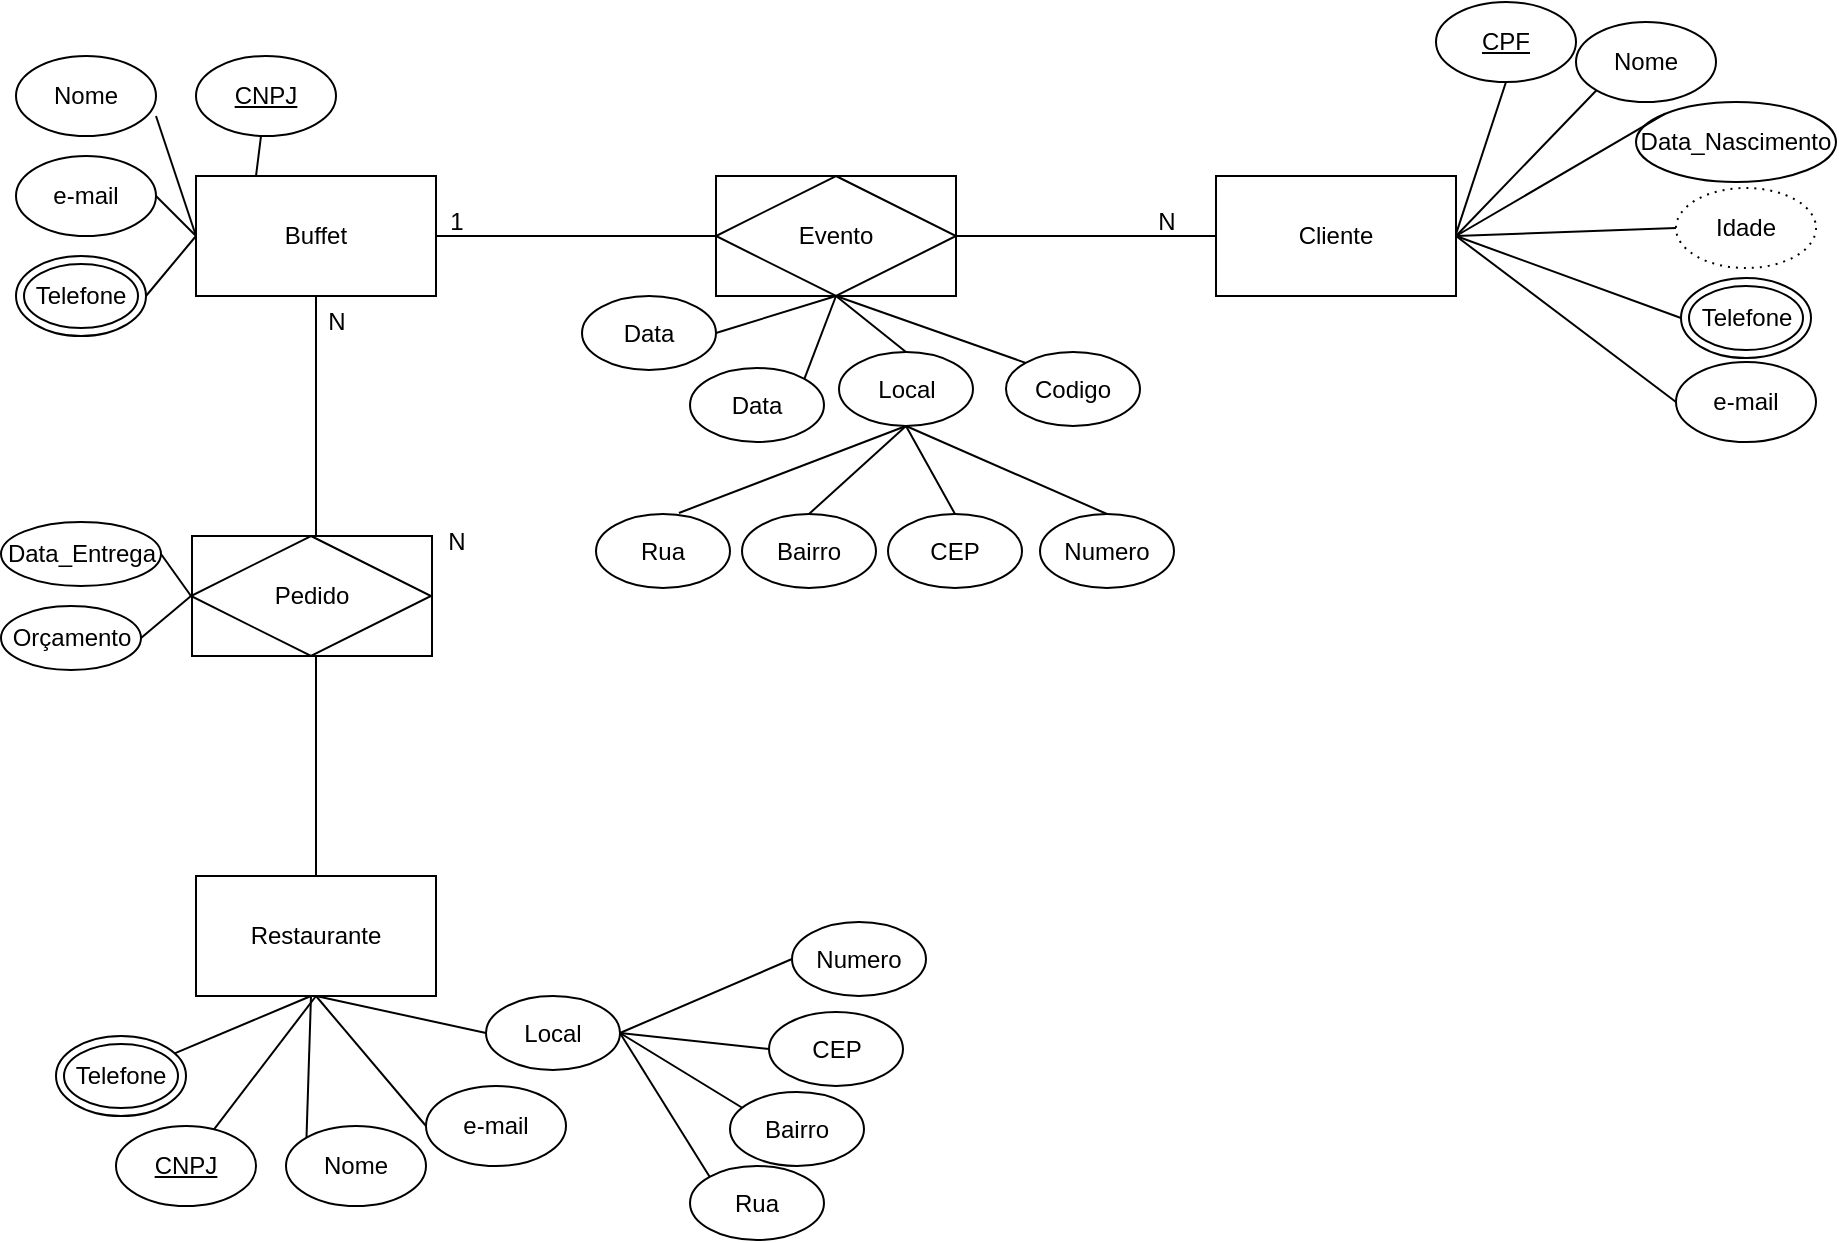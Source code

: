 <mxfile version="24.7.16">
  <diagram id="C5RBs43oDa-KdzZeNtuy" name="Page-1">
    <mxGraphModel dx="1711" dy="722" grid="1" gridSize="10" guides="1" tooltips="1" connect="1" arrows="1" fold="1" page="1" pageScale="1" pageWidth="827" pageHeight="1169" math="0" shadow="0">
      <root>
        <mxCell id="WIyWlLk6GJQsqaUBKTNV-0" />
        <mxCell id="WIyWlLk6GJQsqaUBKTNV-1" parent="WIyWlLk6GJQsqaUBKTNV-0" />
        <mxCell id="7FeUFQ00j9n59iYdiS9X-0" value="Buffet" style="rounded=0;whiteSpace=wrap;html=1;" vertex="1" parent="WIyWlLk6GJQsqaUBKTNV-1">
          <mxGeometry x="100" y="110" width="120" height="60" as="geometry" />
        </mxCell>
        <mxCell id="7FeUFQ00j9n59iYdiS9X-1" value="Cliente" style="rounded=0;whiteSpace=wrap;html=1;" vertex="1" parent="WIyWlLk6GJQsqaUBKTNV-1">
          <mxGeometry x="610" y="110" width="120" height="60" as="geometry" />
        </mxCell>
        <mxCell id="7FeUFQ00j9n59iYdiS9X-2" value="Restaurante" style="rounded=0;whiteSpace=wrap;html=1;" vertex="1" parent="WIyWlLk6GJQsqaUBKTNV-1">
          <mxGeometry x="100" y="460" width="120" height="60" as="geometry" />
        </mxCell>
        <mxCell id="7FeUFQ00j9n59iYdiS9X-7" value="" style="endArrow=none;html=1;rounded=0;exitX=1;exitY=0.5;exitDx=0;exitDy=0;" edge="1" parent="WIyWlLk6GJQsqaUBKTNV-1" source="7FeUFQ00j9n59iYdiS9X-0" target="7FeUFQ00j9n59iYdiS9X-1">
          <mxGeometry width="50" height="50" relative="1" as="geometry">
            <mxPoint x="300" y="170" as="sourcePoint" />
            <mxPoint x="350" y="120" as="targetPoint" />
          </mxGeometry>
        </mxCell>
        <mxCell id="7FeUFQ00j9n59iYdiS9X-8" value="N" style="text;html=1;align=center;verticalAlign=middle;resizable=0;points=[];autosize=1;strokeColor=none;fillColor=none;" vertex="1" parent="WIyWlLk6GJQsqaUBKTNV-1">
          <mxGeometry x="570" y="118" width="30" height="30" as="geometry" />
        </mxCell>
        <mxCell id="7FeUFQ00j9n59iYdiS9X-9" value="1" style="text;html=1;align=center;verticalAlign=middle;resizable=0;points=[];autosize=1;strokeColor=none;fillColor=none;" vertex="1" parent="WIyWlLk6GJQsqaUBKTNV-1">
          <mxGeometry x="215" y="118" width="30" height="30" as="geometry" />
        </mxCell>
        <mxCell id="7FeUFQ00j9n59iYdiS9X-10" value="N" style="text;html=1;align=center;verticalAlign=middle;resizable=0;points=[];autosize=1;strokeColor=none;fillColor=none;" vertex="1" parent="WIyWlLk6GJQsqaUBKTNV-1">
          <mxGeometry x="155" y="168" width="30" height="30" as="geometry" />
        </mxCell>
        <mxCell id="7FeUFQ00j9n59iYdiS9X-11" value="N" style="text;html=1;align=center;verticalAlign=middle;resizable=0;points=[];autosize=1;strokeColor=none;fillColor=none;" vertex="1" parent="WIyWlLk6GJQsqaUBKTNV-1">
          <mxGeometry x="215" y="278" width="30" height="30" as="geometry" />
        </mxCell>
        <mxCell id="7FeUFQ00j9n59iYdiS9X-12" value="Nome" style="ellipse;whiteSpace=wrap;html=1;" vertex="1" parent="WIyWlLk6GJQsqaUBKTNV-1">
          <mxGeometry x="10" y="50" width="70" height="40" as="geometry" />
        </mxCell>
        <mxCell id="7FeUFQ00j9n59iYdiS9X-14" value="e-mail" style="ellipse;whiteSpace=wrap;html=1;" vertex="1" parent="WIyWlLk6GJQsqaUBKTNV-1">
          <mxGeometry x="10" y="100" width="70" height="40" as="geometry" />
        </mxCell>
        <mxCell id="7FeUFQ00j9n59iYdiS9X-16" value="Telefone" style="ellipse;shape=doubleEllipse;whiteSpace=wrap;html=1;" vertex="1" parent="WIyWlLk6GJQsqaUBKTNV-1">
          <mxGeometry x="10" y="150" width="65" height="40" as="geometry" />
        </mxCell>
        <mxCell id="7FeUFQ00j9n59iYdiS9X-17" value="&lt;u&gt;CNPJ&lt;/u&gt;" style="ellipse;whiteSpace=wrap;html=1;" vertex="1" parent="WIyWlLk6GJQsqaUBKTNV-1">
          <mxGeometry x="60" y="585" width="70" height="40" as="geometry" />
        </mxCell>
        <mxCell id="7FeUFQ00j9n59iYdiS9X-18" value="e-mail" style="ellipse;whiteSpace=wrap;html=1;" vertex="1" parent="WIyWlLk6GJQsqaUBKTNV-1">
          <mxGeometry x="215" y="565" width="70" height="40" as="geometry" />
        </mxCell>
        <mxCell id="7FeUFQ00j9n59iYdiS9X-19" value="Telefone" style="ellipse;shape=doubleEllipse;whiteSpace=wrap;html=1;" vertex="1" parent="WIyWlLk6GJQsqaUBKTNV-1">
          <mxGeometry x="30" y="540" width="65" height="40" as="geometry" />
        </mxCell>
        <mxCell id="7FeUFQ00j9n59iYdiS9X-20" value="&lt;u&gt;CNPJ&lt;/u&gt;" style="ellipse;whiteSpace=wrap;html=1;" vertex="1" parent="WIyWlLk6GJQsqaUBKTNV-1">
          <mxGeometry x="100" y="50" width="70" height="40" as="geometry" />
        </mxCell>
        <mxCell id="7FeUFQ00j9n59iYdiS9X-21" value="Nome" style="ellipse;whiteSpace=wrap;html=1;" vertex="1" parent="WIyWlLk6GJQsqaUBKTNV-1">
          <mxGeometry x="145" y="585" width="70" height="40" as="geometry" />
        </mxCell>
        <mxCell id="7FeUFQ00j9n59iYdiS9X-22" value="Nome" style="ellipse;whiteSpace=wrap;html=1;" vertex="1" parent="WIyWlLk6GJQsqaUBKTNV-1">
          <mxGeometry x="790" y="33" width="70" height="40" as="geometry" />
        </mxCell>
        <mxCell id="7FeUFQ00j9n59iYdiS9X-23" value="e-mail" style="ellipse;whiteSpace=wrap;html=1;" vertex="1" parent="WIyWlLk6GJQsqaUBKTNV-1">
          <mxGeometry x="840" y="203" width="70" height="40" as="geometry" />
        </mxCell>
        <mxCell id="7FeUFQ00j9n59iYdiS9X-24" value="Telefone" style="ellipse;shape=doubleEllipse;whiteSpace=wrap;html=1;" vertex="1" parent="WIyWlLk6GJQsqaUBKTNV-1">
          <mxGeometry x="842.5" y="161" width="65" height="40" as="geometry" />
        </mxCell>
        <mxCell id="7FeUFQ00j9n59iYdiS9X-25" value="&lt;u&gt;CPF&lt;/u&gt;" style="ellipse;whiteSpace=wrap;html=1;" vertex="1" parent="WIyWlLk6GJQsqaUBKTNV-1">
          <mxGeometry x="720" y="23" width="70" height="40" as="geometry" />
        </mxCell>
        <mxCell id="7FeUFQ00j9n59iYdiS9X-26" value="Data_Nascimento" style="ellipse;whiteSpace=wrap;html=1;" vertex="1" parent="WIyWlLk6GJQsqaUBKTNV-1">
          <mxGeometry x="820" y="73" width="100" height="40" as="geometry" />
        </mxCell>
        <mxCell id="7FeUFQ00j9n59iYdiS9X-29" value="" style="endArrow=none;html=1;rounded=0;exitX=0.25;exitY=0;exitDx=0;exitDy=0;" edge="1" parent="WIyWlLk6GJQsqaUBKTNV-1" source="7FeUFQ00j9n59iYdiS9X-0" target="7FeUFQ00j9n59iYdiS9X-20">
          <mxGeometry width="50" height="50" relative="1" as="geometry">
            <mxPoint y="260" as="sourcePoint" />
            <mxPoint x="50" y="210" as="targetPoint" />
          </mxGeometry>
        </mxCell>
        <mxCell id="7FeUFQ00j9n59iYdiS9X-30" value="" style="endArrow=none;html=1;rounded=0;exitX=0;exitY=0.5;exitDx=0;exitDy=0;entryX=1;entryY=0.75;entryDx=0;entryDy=0;entryPerimeter=0;" edge="1" parent="WIyWlLk6GJQsqaUBKTNV-1" source="7FeUFQ00j9n59iYdiS9X-0" target="7FeUFQ00j9n59iYdiS9X-12">
          <mxGeometry width="50" height="50" relative="1" as="geometry">
            <mxPoint x="140" y="120" as="sourcePoint" />
            <mxPoint x="143" y="100" as="targetPoint" />
          </mxGeometry>
        </mxCell>
        <mxCell id="7FeUFQ00j9n59iYdiS9X-31" value="" style="endArrow=none;html=1;rounded=0;exitX=0;exitY=0.5;exitDx=0;exitDy=0;entryX=1;entryY=0.5;entryDx=0;entryDy=0;" edge="1" parent="WIyWlLk6GJQsqaUBKTNV-1" source="7FeUFQ00j9n59iYdiS9X-0" target="7FeUFQ00j9n59iYdiS9X-14">
          <mxGeometry width="50" height="50" relative="1" as="geometry">
            <mxPoint x="110" y="150" as="sourcePoint" />
            <mxPoint x="90" y="90" as="targetPoint" />
          </mxGeometry>
        </mxCell>
        <mxCell id="7FeUFQ00j9n59iYdiS9X-32" value="" style="endArrow=none;html=1;rounded=0;exitX=0;exitY=0.5;exitDx=0;exitDy=0;entryX=1;entryY=0.5;entryDx=0;entryDy=0;" edge="1" parent="WIyWlLk6GJQsqaUBKTNV-1" source="7FeUFQ00j9n59iYdiS9X-0" target="7FeUFQ00j9n59iYdiS9X-16">
          <mxGeometry width="50" height="50" relative="1" as="geometry">
            <mxPoint x="110" y="150" as="sourcePoint" />
            <mxPoint x="90" y="130" as="targetPoint" />
          </mxGeometry>
        </mxCell>
        <mxCell id="7FeUFQ00j9n59iYdiS9X-33" value="" style="endArrow=none;html=1;rounded=0;entryX=0.5;entryY=1;entryDx=0;entryDy=0;exitX=1.001;exitY=0.478;exitDx=0;exitDy=0;exitPerimeter=0;" edge="1" parent="WIyWlLk6GJQsqaUBKTNV-1" source="7FeUFQ00j9n59iYdiS9X-1" target="7FeUFQ00j9n59iYdiS9X-25">
          <mxGeometry width="50" height="50" relative="1" as="geometry">
            <mxPoint x="730" y="140" as="sourcePoint" />
            <mxPoint x="260" y="143" as="targetPoint" />
            <Array as="points" />
          </mxGeometry>
        </mxCell>
        <mxCell id="7FeUFQ00j9n59iYdiS9X-34" value="" style="endArrow=none;html=1;rounded=0;exitX=1;exitY=0.5;exitDx=0;exitDy=0;entryX=0;entryY=1;entryDx=0;entryDy=0;" edge="1" parent="WIyWlLk6GJQsqaUBKTNV-1" source="7FeUFQ00j9n59iYdiS9X-1" target="7FeUFQ00j9n59iYdiS9X-22">
          <mxGeometry width="50" height="50" relative="1" as="geometry">
            <mxPoint x="710" y="123" as="sourcePoint" />
            <mxPoint x="725" y="83" as="targetPoint" />
            <Array as="points" />
          </mxGeometry>
        </mxCell>
        <mxCell id="7FeUFQ00j9n59iYdiS9X-35" value="" style="endArrow=none;html=1;rounded=0;exitX=1;exitY=0.5;exitDx=0;exitDy=0;entryX=0;entryY=0;entryDx=0;entryDy=0;" edge="1" parent="WIyWlLk6GJQsqaUBKTNV-1" source="7FeUFQ00j9n59iYdiS9X-1" target="7FeUFQ00j9n59iYdiS9X-26">
          <mxGeometry width="50" height="50" relative="1" as="geometry">
            <mxPoint x="740" y="153" as="sourcePoint" />
            <mxPoint x="790" y="77" as="targetPoint" />
            <Array as="points" />
          </mxGeometry>
        </mxCell>
        <mxCell id="7FeUFQ00j9n59iYdiS9X-36" value="" style="endArrow=none;html=1;rounded=0;entryX=0;entryY=0.5;entryDx=0;entryDy=0;exitX=1;exitY=0.5;exitDx=0;exitDy=0;" edge="1" parent="WIyWlLk6GJQsqaUBKTNV-1" source="7FeUFQ00j9n59iYdiS9X-1" target="7FeUFQ00j9n59iYdiS9X-24">
          <mxGeometry width="50" height="50" relative="1" as="geometry">
            <mxPoint x="730" y="140" as="sourcePoint" />
            <mxPoint x="775" y="199" as="targetPoint" />
            <Array as="points" />
          </mxGeometry>
        </mxCell>
        <mxCell id="7FeUFQ00j9n59iYdiS9X-37" value="" style="endArrow=none;html=1;rounded=0;entryX=0;entryY=0.5;entryDx=0;entryDy=0;exitX=1;exitY=0.5;exitDx=0;exitDy=0;" edge="1" parent="WIyWlLk6GJQsqaUBKTNV-1" source="7FeUFQ00j9n59iYdiS9X-1" target="7FeUFQ00j9n59iYdiS9X-23">
          <mxGeometry width="50" height="50" relative="1" as="geometry">
            <mxPoint x="730" y="143" as="sourcePoint" />
            <mxPoint x="780" y="163" as="targetPoint" />
            <Array as="points" />
          </mxGeometry>
        </mxCell>
        <mxCell id="7FeUFQ00j9n59iYdiS9X-38" value="" style="endArrow=none;html=1;rounded=0;entryX=0;entryY=0;entryDx=0;entryDy=0;" edge="1" parent="WIyWlLk6GJQsqaUBKTNV-1" target="7FeUFQ00j9n59iYdiS9X-21">
          <mxGeometry width="50" height="50" relative="1" as="geometry">
            <mxPoint x="157.5" y="520" as="sourcePoint" />
            <mxPoint x="472.5" y="386" as="targetPoint" />
            <Array as="points" />
          </mxGeometry>
        </mxCell>
        <mxCell id="7FeUFQ00j9n59iYdiS9X-39" value="" style="endArrow=none;html=1;rounded=0;" edge="1" parent="WIyWlLk6GJQsqaUBKTNV-1" target="7FeUFQ00j9n59iYdiS9X-19">
          <mxGeometry width="50" height="50" relative="1" as="geometry">
            <mxPoint x="157.5" y="520" as="sourcePoint" />
            <mxPoint x="241.5" y="500" as="targetPoint" />
            <Array as="points" />
          </mxGeometry>
        </mxCell>
        <mxCell id="7FeUFQ00j9n59iYdiS9X-40" value="" style="endArrow=none;html=1;rounded=0;exitX=0.5;exitY=1;exitDx=0;exitDy=0;entryX=0;entryY=0.5;entryDx=0;entryDy=0;" edge="1" parent="WIyWlLk6GJQsqaUBKTNV-1" source="7FeUFQ00j9n59iYdiS9X-2" target="7FeUFQ00j9n59iYdiS9X-18">
          <mxGeometry width="50" height="50" relative="1" as="geometry">
            <mxPoint x="237.5" y="510" as="sourcePoint" />
            <mxPoint x="251.5" y="510" as="targetPoint" />
            <Array as="points" />
          </mxGeometry>
        </mxCell>
        <mxCell id="7FeUFQ00j9n59iYdiS9X-41" value="" style="endArrow=none;html=1;rounded=0;exitX=0.5;exitY=1;exitDx=0;exitDy=0;" edge="1" parent="WIyWlLk6GJQsqaUBKTNV-1" source="7FeUFQ00j9n59iYdiS9X-2" target="7FeUFQ00j9n59iYdiS9X-17">
          <mxGeometry width="50" height="50" relative="1" as="geometry">
            <mxPoint x="217.5" y="493" as="sourcePoint" />
            <mxPoint x="267.5" y="493" as="targetPoint" />
            <Array as="points" />
          </mxGeometry>
        </mxCell>
        <mxCell id="7FeUFQ00j9n59iYdiS9X-42" value="Idade" style="ellipse;whiteSpace=wrap;html=1;dashed=1;html=1;dashPattern=1 3;" vertex="1" parent="WIyWlLk6GJQsqaUBKTNV-1">
          <mxGeometry x="840" y="116" width="70" height="40" as="geometry" />
        </mxCell>
        <mxCell id="7FeUFQ00j9n59iYdiS9X-43" value="" style="endArrow=none;html=1;rounded=0;exitX=1;exitY=0.5;exitDx=0;exitDy=0;entryX=0;entryY=0.5;entryDx=0;entryDy=0;" edge="1" parent="WIyWlLk6GJQsqaUBKTNV-1" source="7FeUFQ00j9n59iYdiS9X-1" target="7FeUFQ00j9n59iYdiS9X-42">
          <mxGeometry width="50" height="50" relative="1" as="geometry">
            <mxPoint x="740" y="153" as="sourcePoint" />
            <mxPoint x="795" y="189" as="targetPoint" />
            <Array as="points" />
          </mxGeometry>
        </mxCell>
        <mxCell id="7FeUFQ00j9n59iYdiS9X-47" value="" style="rounded=0;whiteSpace=wrap;html=1;" vertex="1" parent="WIyWlLk6GJQsqaUBKTNV-1">
          <mxGeometry x="360" y="110" width="120" height="60" as="geometry" />
        </mxCell>
        <mxCell id="7FeUFQ00j9n59iYdiS9X-48" value="Evento" style="rhombus;whiteSpace=wrap;html=1;" vertex="1" parent="WIyWlLk6GJQsqaUBKTNV-1">
          <mxGeometry x="360" y="110" width="120" height="60" as="geometry" />
        </mxCell>
        <mxCell id="7FeUFQ00j9n59iYdiS9X-49" value="Data" style="ellipse;whiteSpace=wrap;html=1;" vertex="1" parent="WIyWlLk6GJQsqaUBKTNV-1">
          <mxGeometry x="347" y="206" width="67" height="37" as="geometry" />
        </mxCell>
        <mxCell id="7FeUFQ00j9n59iYdiS9X-50" value="Local" style="ellipse;whiteSpace=wrap;html=1;" vertex="1" parent="WIyWlLk6GJQsqaUBKTNV-1">
          <mxGeometry x="421.5" y="198" width="67" height="37" as="geometry" />
        </mxCell>
        <mxCell id="7FeUFQ00j9n59iYdiS9X-51" value="Codigo" style="ellipse;whiteSpace=wrap;html=1;" vertex="1" parent="WIyWlLk6GJQsqaUBKTNV-1">
          <mxGeometry x="505" y="198" width="67" height="37" as="geometry" />
        </mxCell>
        <mxCell id="7FeUFQ00j9n59iYdiS9X-52" value="Rua" style="ellipse;whiteSpace=wrap;html=1;" vertex="1" parent="WIyWlLk6GJQsqaUBKTNV-1">
          <mxGeometry x="300" y="279" width="67" height="37" as="geometry" />
        </mxCell>
        <mxCell id="7FeUFQ00j9n59iYdiS9X-53" value="Bairro" style="ellipse;whiteSpace=wrap;html=1;" vertex="1" parent="WIyWlLk6GJQsqaUBKTNV-1">
          <mxGeometry x="373" y="279" width="67" height="37" as="geometry" />
        </mxCell>
        <mxCell id="7FeUFQ00j9n59iYdiS9X-54" value="" style="endArrow=none;html=1;rounded=0;exitX=1;exitY=0;exitDx=0;exitDy=0;" edge="1" parent="WIyWlLk6GJQsqaUBKTNV-1" source="7FeUFQ00j9n59iYdiS9X-49">
          <mxGeometry width="50" height="50" relative="1" as="geometry">
            <mxPoint x="370" y="220" as="sourcePoint" />
            <mxPoint x="420" y="170" as="targetPoint" />
          </mxGeometry>
        </mxCell>
        <mxCell id="7FeUFQ00j9n59iYdiS9X-55" value="" style="endArrow=none;html=1;rounded=0;exitX=0.5;exitY=0;exitDx=0;exitDy=0;" edge="1" parent="WIyWlLk6GJQsqaUBKTNV-1" source="7FeUFQ00j9n59iYdiS9X-50">
          <mxGeometry width="50" height="50" relative="1" as="geometry">
            <mxPoint x="410" y="240" as="sourcePoint" />
            <mxPoint x="420" y="170" as="targetPoint" />
          </mxGeometry>
        </mxCell>
        <mxCell id="7FeUFQ00j9n59iYdiS9X-56" value="" style="endArrow=none;html=1;rounded=0;exitX=0.5;exitY=1;exitDx=0;exitDy=0;entryX=0;entryY=0;entryDx=0;entryDy=0;" edge="1" parent="WIyWlLk6GJQsqaUBKTNV-1" source="7FeUFQ00j9n59iYdiS9X-48" target="7FeUFQ00j9n59iYdiS9X-51">
          <mxGeometry width="50" height="50" relative="1" as="geometry">
            <mxPoint x="440" y="230" as="sourcePoint" />
            <mxPoint x="490" y="180" as="targetPoint" />
          </mxGeometry>
        </mxCell>
        <mxCell id="7FeUFQ00j9n59iYdiS9X-57" value="CEP" style="ellipse;whiteSpace=wrap;html=1;" vertex="1" parent="WIyWlLk6GJQsqaUBKTNV-1">
          <mxGeometry x="446" y="279" width="67" height="37" as="geometry" />
        </mxCell>
        <mxCell id="7FeUFQ00j9n59iYdiS9X-58" value="" style="endArrow=none;html=1;rounded=0;entryX=0.5;entryY=1;entryDx=0;entryDy=0;exitX=0.619;exitY=-0.014;exitDx=0;exitDy=0;exitPerimeter=0;" edge="1" parent="WIyWlLk6GJQsqaUBKTNV-1" source="7FeUFQ00j9n59iYdiS9X-52" target="7FeUFQ00j9n59iYdiS9X-50">
          <mxGeometry width="50" height="50" relative="1" as="geometry">
            <mxPoint x="435" y="308" as="sourcePoint" />
            <mxPoint x="485" y="258" as="targetPoint" />
            <Array as="points" />
          </mxGeometry>
        </mxCell>
        <mxCell id="7FeUFQ00j9n59iYdiS9X-59" value="" style="endArrow=none;html=1;rounded=0;entryX=0.5;entryY=1;entryDx=0;entryDy=0;exitX=0.5;exitY=0;exitDx=0;exitDy=0;" edge="1" parent="WIyWlLk6GJQsqaUBKTNV-1" source="7FeUFQ00j9n59iYdiS9X-53" target="7FeUFQ00j9n59iYdiS9X-50">
          <mxGeometry width="50" height="50" relative="1" as="geometry">
            <mxPoint x="432" y="287" as="sourcePoint" />
            <mxPoint x="465" y="245" as="targetPoint" />
          </mxGeometry>
        </mxCell>
        <mxCell id="7FeUFQ00j9n59iYdiS9X-60" value="" style="endArrow=none;html=1;rounded=0;exitX=0.5;exitY=0;exitDx=0;exitDy=0;entryX=0.5;entryY=1;entryDx=0;entryDy=0;" edge="1" parent="WIyWlLk6GJQsqaUBKTNV-1" source="7FeUFQ00j9n59iYdiS9X-57" target="7FeUFQ00j9n59iYdiS9X-50">
          <mxGeometry width="50" height="50" relative="1" as="geometry">
            <mxPoint x="499" y="285" as="sourcePoint" />
            <mxPoint x="465" y="245" as="targetPoint" />
          </mxGeometry>
        </mxCell>
        <mxCell id="7FeUFQ00j9n59iYdiS9X-61" value="Numero" style="ellipse;whiteSpace=wrap;html=1;" vertex="1" parent="WIyWlLk6GJQsqaUBKTNV-1">
          <mxGeometry x="522" y="279" width="67" height="37" as="geometry" />
        </mxCell>
        <mxCell id="7FeUFQ00j9n59iYdiS9X-62" value="" style="endArrow=none;html=1;rounded=0;exitX=0.5;exitY=0;exitDx=0;exitDy=0;entryX=0.5;entryY=1;entryDx=0;entryDy=0;" edge="1" parent="WIyWlLk6GJQsqaUBKTNV-1" source="7FeUFQ00j9n59iYdiS9X-61" target="7FeUFQ00j9n59iYdiS9X-50">
          <mxGeometry width="50" height="50" relative="1" as="geometry">
            <mxPoint x="490" y="289" as="sourcePoint" />
            <mxPoint x="465" y="245" as="targetPoint" />
          </mxGeometry>
        </mxCell>
        <mxCell id="7FeUFQ00j9n59iYdiS9X-63" value="Data" style="ellipse;whiteSpace=wrap;html=1;" vertex="1" parent="WIyWlLk6GJQsqaUBKTNV-1">
          <mxGeometry x="293" y="170" width="67" height="37" as="geometry" />
        </mxCell>
        <mxCell id="7FeUFQ00j9n59iYdiS9X-64" value="" style="endArrow=none;html=1;rounded=0;exitX=1;exitY=0.5;exitDx=0;exitDy=0;" edge="1" parent="WIyWlLk6GJQsqaUBKTNV-1" source="7FeUFQ00j9n59iYdiS9X-63">
          <mxGeometry width="50" height="50" relative="1" as="geometry">
            <mxPoint x="414" y="221" as="sourcePoint" />
            <mxPoint x="420" y="170" as="targetPoint" />
          </mxGeometry>
        </mxCell>
        <mxCell id="7FeUFQ00j9n59iYdiS9X-66" value="" style="endArrow=none;html=1;rounded=0;entryX=0.5;entryY=1;entryDx=0;entryDy=0;exitX=0.5;exitY=0;exitDx=0;exitDy=0;" edge="1" parent="WIyWlLk6GJQsqaUBKTNV-1" source="7FeUFQ00j9n59iYdiS9X-2" target="7FeUFQ00j9n59iYdiS9X-0">
          <mxGeometry width="50" height="50" relative="1" as="geometry">
            <mxPoint x="90" y="350" as="sourcePoint" />
            <mxPoint x="140" y="300" as="targetPoint" />
          </mxGeometry>
        </mxCell>
        <mxCell id="7FeUFQ00j9n59iYdiS9X-67" value="" style="rounded=0;whiteSpace=wrap;html=1;" vertex="1" parent="WIyWlLk6GJQsqaUBKTNV-1">
          <mxGeometry x="98" y="290" width="120" height="60" as="geometry" />
        </mxCell>
        <mxCell id="7FeUFQ00j9n59iYdiS9X-68" value="Pedido" style="rhombus;whiteSpace=wrap;html=1;" vertex="1" parent="WIyWlLk6GJQsqaUBKTNV-1">
          <mxGeometry x="97.5" y="290" width="120" height="60" as="geometry" />
        </mxCell>
        <mxCell id="7FeUFQ00j9n59iYdiS9X-69" value="Data_Entrega" style="ellipse;whiteSpace=wrap;html=1;" vertex="1" parent="WIyWlLk6GJQsqaUBKTNV-1">
          <mxGeometry x="2.5" y="283" width="80" height="32" as="geometry" />
        </mxCell>
        <mxCell id="7FeUFQ00j9n59iYdiS9X-70" value="Orçamento" style="ellipse;whiteSpace=wrap;html=1;" vertex="1" parent="WIyWlLk6GJQsqaUBKTNV-1">
          <mxGeometry x="2.5" y="325" width="70" height="32" as="geometry" />
        </mxCell>
        <mxCell id="7FeUFQ00j9n59iYdiS9X-72" value="" style="endArrow=none;html=1;rounded=0;entryX=0;entryY=0.5;entryDx=0;entryDy=0;exitX=1;exitY=0.5;exitDx=0;exitDy=0;" edge="1" parent="WIyWlLk6GJQsqaUBKTNV-1" source="7FeUFQ00j9n59iYdiS9X-70" target="7FeUFQ00j9n59iYdiS9X-68">
          <mxGeometry width="50" height="50" relative="1" as="geometry">
            <mxPoint x="50" y="420" as="sourcePoint" />
            <mxPoint x="100" y="370" as="targetPoint" />
          </mxGeometry>
        </mxCell>
        <mxCell id="7FeUFQ00j9n59iYdiS9X-73" value="" style="endArrow=none;html=1;rounded=0;entryX=0;entryY=0.5;entryDx=0;entryDy=0;exitX=1;exitY=0.5;exitDx=0;exitDy=0;" edge="1" parent="WIyWlLk6GJQsqaUBKTNV-1" source="7FeUFQ00j9n59iYdiS9X-69" target="7FeUFQ00j9n59iYdiS9X-68">
          <mxGeometry width="50" height="50" relative="1" as="geometry">
            <mxPoint x="82" y="351" as="sourcePoint" />
            <mxPoint x="108" y="330" as="targetPoint" />
          </mxGeometry>
        </mxCell>
        <mxCell id="7FeUFQ00j9n59iYdiS9X-83" value="Local" style="ellipse;whiteSpace=wrap;html=1;" vertex="1" parent="WIyWlLk6GJQsqaUBKTNV-1">
          <mxGeometry x="245" y="520" width="67" height="37" as="geometry" />
        </mxCell>
        <mxCell id="7FeUFQ00j9n59iYdiS9X-84" value="Rua" style="ellipse;whiteSpace=wrap;html=1;" vertex="1" parent="WIyWlLk6GJQsqaUBKTNV-1">
          <mxGeometry x="347" y="605" width="67" height="37" as="geometry" />
        </mxCell>
        <mxCell id="7FeUFQ00j9n59iYdiS9X-85" value="Bairro" style="ellipse;whiteSpace=wrap;html=1;" vertex="1" parent="WIyWlLk6GJQsqaUBKTNV-1">
          <mxGeometry x="367" y="568" width="67" height="37" as="geometry" />
        </mxCell>
        <mxCell id="7FeUFQ00j9n59iYdiS9X-86" value="CEP" style="ellipse;whiteSpace=wrap;html=1;" vertex="1" parent="WIyWlLk6GJQsqaUBKTNV-1">
          <mxGeometry x="386.5" y="528" width="67" height="37" as="geometry" />
        </mxCell>
        <mxCell id="7FeUFQ00j9n59iYdiS9X-87" value="" style="endArrow=none;html=1;rounded=0;entryX=1;entryY=0.5;entryDx=0;entryDy=0;exitX=0;exitY=0;exitDx=0;exitDy=0;" edge="1" parent="WIyWlLk6GJQsqaUBKTNV-1" source="7FeUFQ00j9n59iYdiS9X-84" target="7FeUFQ00j9n59iYdiS9X-83">
          <mxGeometry width="50" height="50" relative="1" as="geometry">
            <mxPoint x="320" y="660" as="sourcePoint" />
            <mxPoint x="370" y="610" as="targetPoint" />
            <Array as="points" />
          </mxGeometry>
        </mxCell>
        <mxCell id="7FeUFQ00j9n59iYdiS9X-88" value="" style="endArrow=none;html=1;rounded=0;exitX=0.091;exitY=0.213;exitDx=0;exitDy=0;exitPerimeter=0;entryX=1;entryY=0.5;entryDx=0;entryDy=0;" edge="1" parent="WIyWlLk6GJQsqaUBKTNV-1" source="7FeUFQ00j9n59iYdiS9X-85" target="7FeUFQ00j9n59iYdiS9X-83">
          <mxGeometry width="50" height="50" relative="1" as="geometry">
            <mxPoint x="317" y="639" as="sourcePoint" />
            <mxPoint x="310" y="539" as="targetPoint" />
          </mxGeometry>
        </mxCell>
        <mxCell id="7FeUFQ00j9n59iYdiS9X-89" value="" style="endArrow=none;html=1;rounded=0;exitX=0;exitY=0.5;exitDx=0;exitDy=0;entryX=1;entryY=0.5;entryDx=0;entryDy=0;" edge="1" parent="WIyWlLk6GJQsqaUBKTNV-1" source="7FeUFQ00j9n59iYdiS9X-86" target="7FeUFQ00j9n59iYdiS9X-83">
          <mxGeometry width="50" height="50" relative="1" as="geometry">
            <mxPoint x="384" y="637" as="sourcePoint" />
            <mxPoint x="350" y="597" as="targetPoint" />
          </mxGeometry>
        </mxCell>
        <mxCell id="7FeUFQ00j9n59iYdiS9X-90" value="Numero" style="ellipse;whiteSpace=wrap;html=1;" vertex="1" parent="WIyWlLk6GJQsqaUBKTNV-1">
          <mxGeometry x="398" y="483" width="67" height="37" as="geometry" />
        </mxCell>
        <mxCell id="7FeUFQ00j9n59iYdiS9X-91" value="" style="endArrow=none;html=1;rounded=0;exitX=0;exitY=0.5;exitDx=0;exitDy=0;entryX=1;entryY=0.5;entryDx=0;entryDy=0;" edge="1" parent="WIyWlLk6GJQsqaUBKTNV-1" source="7FeUFQ00j9n59iYdiS9X-90" target="7FeUFQ00j9n59iYdiS9X-83">
          <mxGeometry width="50" height="50" relative="1" as="geometry">
            <mxPoint x="375" y="641" as="sourcePoint" />
            <mxPoint x="350" y="597" as="targetPoint" />
          </mxGeometry>
        </mxCell>
        <mxCell id="7FeUFQ00j9n59iYdiS9X-92" value="" style="endArrow=none;html=1;rounded=0;exitX=0;exitY=0.5;exitDx=0;exitDy=0;" edge="1" parent="WIyWlLk6GJQsqaUBKTNV-1" source="7FeUFQ00j9n59iYdiS9X-83">
          <mxGeometry width="50" height="50" relative="1" as="geometry">
            <mxPoint x="190" y="590" as="sourcePoint" />
            <mxPoint x="160" y="520" as="targetPoint" />
          </mxGeometry>
        </mxCell>
      </root>
    </mxGraphModel>
  </diagram>
</mxfile>
